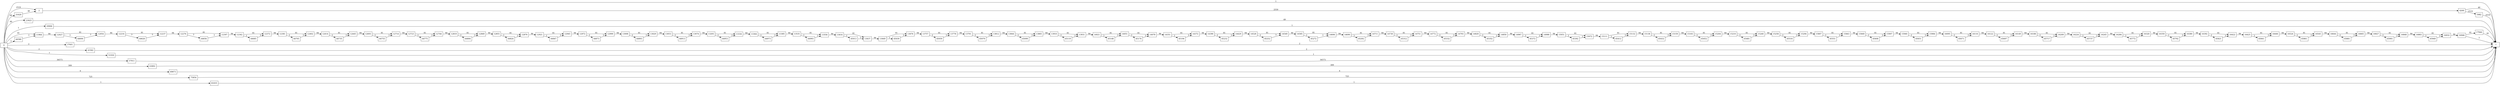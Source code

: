 digraph {
	graph [rankdir=LR]
	node [shape=rectangle]
	2 -> 4268 [label=2559]
	4268 -> 1 [label=40]
	4268 -> 5982 [label=2519]
	5982 -> 1 [label=2519]
	11964 -> 12027 [label=84]
	12027 -> 12054 [label=81]
	12027 -> 44606 [label=3]
	12054 -> 12216 [label=84]
	12216 -> 12237 [label=81]
	12216 -> 44626 [label=3]
	12237 -> 12276 [label=84]
	12276 -> 12307 [label=81]
	12276 -> 44656 [label=3]
	12307 -> 12342 [label=84]
	12342 -> 12372 [label=81]
	12342 -> 44685 [label=3]
	12372 -> 12381 [label=84]
	12381 -> 12402 [label=81]
	12381 -> 44705 [label=3]
	12402 -> 12414 [label=84]
	12414 -> 12445 [label=81]
	12414 -> 44735 [label=3]
	12445 -> 12693 [label=84]
	12693 -> 12714 [label=81]
	12693 -> 44755 [label=3]
	12714 -> 12723 [label=84]
	12723 -> 12744 [label=81]
	12723 -> 44775 [label=3]
	12744 -> 12819 [label=84]
	12819 -> 12849 [label=81]
	12819 -> 44804 [label=3]
	12849 -> 12855 [label=84]
	12855 -> 12876 [label=81]
	12855 -> 44824 [label=3]
	12876 -> 12921 [label=84]
	12921 -> 12945 [label=81]
	12921 -> 44847 [label=3]
	12945 -> 12972 [label=84]
	12972 -> 12999 [label=81]
	12972 -> 44873 [label=3]
	12999 -> 13008 [label=84]
	13008 -> 13029 [label=81]
	13008 -> 44893 [label=3]
	13029 -> 13053 [label=84]
	13053 -> 13074 [label=81]
	13053 -> 44913 [label=3]
	13074 -> 13293 [label=84]
	13293 -> 13334 [label=81]
	13293 -> 44953 [label=3]
	13334 -> 13364 [label=84]
	13364 -> 13385 [label=81]
	13364 -> 44973 [label=3]
	13385 -> 13535 [label=84]
	13535 -> 13556 [label=81]
	13535 -> 44993 [label=3]
	13556 -> 13616 [label=84]
	13616 -> 13637 [label=81]
	13616 -> 45013 [label=3]
	13637 -> 13649 [label=84]
	13649 -> 13676 [label=81]
	13649 -> 45039 [label=3]
	13676 -> 13757 [label=84]
	13757 -> 13778 [label=81]
	13757 -> 45059 [label=3]
	13778 -> 13791 [label=84]
	13791 -> 13812 [label=81]
	13791 -> 45079 [label=3]
	13812 -> 13844 [label=84]
	13844 -> 13865 [label=81]
	13844 -> 45099 [label=3]
	13865 -> 13910 [label=84]
	13910 -> 13931 [label=81]
	13910 -> 45119 [label=3]
	13931 -> 14021 [label=84]
	14021 -> 14051 [label=81]
	14021 -> 45148 [label=3]
	14051 -> 14078 [label=81]
	14051 -> 45174 [label=3]
	14078 -> 14351 [label=84]
	14351 -> 14372 [label=81]
	14351 -> 45194 [label=3]
	14372 -> 14390 [label=84]
	14390 -> 14429 [label=81]
	14390 -> 45232 [label=3]
	14429 -> 14528 [label=84]
	14528 -> 14549 [label=81]
	14528 -> 45252 [label=3]
	14549 -> 14585 [label=84]
	14585 -> 14606 [label=81]
	14585 -> 45272 [label=3]
	14606 -> 14690 [label=84]
	14690 -> 14711 [label=81]
	14690 -> 45292 [label=3]
	14711 -> 14730 [label=84]
	14730 -> 14751 [label=81]
	14730 -> 45312 [label=3]
	14751 -> 14772 [label=84]
	14772 -> 14793 [label=81]
	14772 -> 45332 [label=3]
	14793 -> 14829 [label=84]
	14829 -> 14850 [label=81]
	14829 -> 45352 [label=3]
	14850 -> 14967 [label=84]
	14967 -> 14988 [label=81]
	14967 -> 45372 [label=3]
	14988 -> 15051 [label=84]
	15051 -> 15072 [label=81]
	15051 -> 45392 [label=3]
	15072 -> 15111 [label=84]
	15111 -> 15132 [label=81]
	15111 -> 45412 [label=3]
	15132 -> 15138 [label=84]
	15138 -> 15159 [label=81]
	15138 -> 45432 [label=3]
	15159 -> 15183 [label=84]
	15183 -> 15204 [label=81]
	15183 -> 45452 [label=3]
	15204 -> 15210 [label=84]
	15210 -> 15240 [label=81]
	15210 -> 45481 [label=3]
	15240 -> 15258 [label=84]
	15258 -> 15294 [label=81]
	15258 -> 45516 [label=3]
	15294 -> 15807 [label=84]
	15807 -> 15843 [label=81]
	15807 -> 45551 [label=3]
	15843 -> 15849 [label=84]
	15849 -> 15907 [label=81]
	15849 -> 45608 [label=3]
	15907 -> 15940 [label=84]
	15940 -> 15984 [label=81]
	15940 -> 45651 [label=3]
	15984 -> 16095 [label=84]
	16095 -> 16116 [label=81]
	16095 -> 45671 [label=3]
	16116 -> 16122 [label=84]
	16122 -> 16149 [label=81]
	16122 -> 45697 [label=3]
	16149 -> 16188 [label=84]
	16188 -> 16209 [label=81]
	16188 -> 45717 [label=3]
	16209 -> 16224 [label=84]
	16224 -> 16245 [label=81]
	16224 -> 45737 [label=3]
	16245 -> 16284 [label=84]
	16284 -> 16320 [label=81]
	16284 -> 45772 [label=3]
	16320 -> 16359 [label=84]
	16359 -> 16380 [label=81]
	16359 -> 45792 [label=3]
	16380 -> 16392 [label=84]
	16392 -> 16422 [label=81]
	16392 -> 45821 [label=3]
	16422 -> 16425 [label=84]
	16425 -> 16446 [label=81]
	16425 -> 45841 [label=3]
	16446 -> 16524 [label=84]
	16524 -> 16545 [label=81]
	16524 -> 45861 [label=3]
	16545 -> 16644 [label=84]
	16644 -> 16665 [label=81]
	16644 -> 45881 [label=3]
	16665 -> 16827 [label=84]
	16827 -> 16848 [label=81]
	16827 -> 45901 [label=3]
	16848 -> 16883 [label=84]
	16883 -> 16932 [label=81]
	16883 -> 45949 [label=3]
	16932 -> 16946 [label=84]
	16946 -> 1 [label=3]
	16946 -> 17944 [label=81]
	17944 -> 1 [label=81]
	23925 -> 1 [label=49]
	29906 -> 1 [label=1]
	31620 -> 2 [label=40]
	37601 -> 1 [label=2]
	43582 -> 1 [label=2]
	44580 -> 11964 [label=3]
	44606 -> 12054 [label=3]
	44626 -> 12237 [label=3]
	44656 -> 12307 [label=3]
	44685 -> 12372 [label=3]
	44705 -> 12402 [label=3]
	44735 -> 12445 [label=3]
	44755 -> 12714 [label=3]
	44775 -> 12744 [label=3]
	44804 -> 12849 [label=3]
	44824 -> 12876 [label=3]
	44847 -> 12945 [label=3]
	44873 -> 12999 [label=3]
	44893 -> 13029 [label=3]
	44913 -> 13074 [label=3]
	44953 -> 13334 [label=3]
	44973 -> 13385 [label=3]
	44993 -> 13556 [label=3]
	45013 -> 13637 [label=3]
	45039 -> 13676 [label=3]
	45059 -> 13778 [label=3]
	45079 -> 13812 [label=3]
	45099 -> 13865 [label=3]
	45119 -> 13931 [label=3]
	45148 -> 14051 [label=3]
	45174 -> 14078 [label=3]
	45194 -> 14372 [label=3]
	45232 -> 14429 [label=3]
	45252 -> 14549 [label=3]
	45272 -> 14606 [label=3]
	45292 -> 14711 [label=3]
	45312 -> 14751 [label=3]
	45332 -> 14793 [label=3]
	45352 -> 14850 [label=3]
	45372 -> 14988 [label=3]
	45392 -> 15072 [label=3]
	45412 -> 15132 [label=3]
	45432 -> 15159 [label=3]
	45452 -> 15204 [label=3]
	45481 -> 15240 [label=3]
	45516 -> 15294 [label=3]
	45551 -> 15843 [label=3]
	45608 -> 15907 [label=3]
	45651 -> 15984 [label=3]
	45671 -> 16116 [label=3]
	45697 -> 16149 [label=3]
	45717 -> 16209 [label=3]
	45737 -> 16245 [label=3]
	45772 -> 16320 [label=3]
	45792 -> 16380 [label=3]
	45821 -> 16422 [label=3]
	45841 -> 16446 [label=3]
	45861 -> 16545 [label=3]
	45881 -> 16665 [label=3]
	45901 -> 16848 [label=3]
	45949 -> 16932 [label=3]
	51930 -> 1 [label=1]
	57911 -> 1 [label=36573]
	63892 -> 1 [label=309]
	69873 -> 1 [label=4]
	75854 -> 1 [label=725]
	81835 -> 1 [label=1]
	0 -> 2 [label=2519]
	0 -> 11964 [label=81]
	0 -> 1 [label=1]
	0 -> 23925 [label=49]
	0 -> 29906 [label=1]
	0 -> 31620 [label=40]
	0 -> 37601 [label=2]
	0 -> 43582 [label=2]
	0 -> 44580 [label=3]
	0 -> 51930 [label=1]
	0 -> 57911 [label=36573]
	0 -> 63892 [label=309]
	0 -> 69873 [label=4]
	0 -> 75854 [label=725]
	0 -> 81835 [label=1]
}
